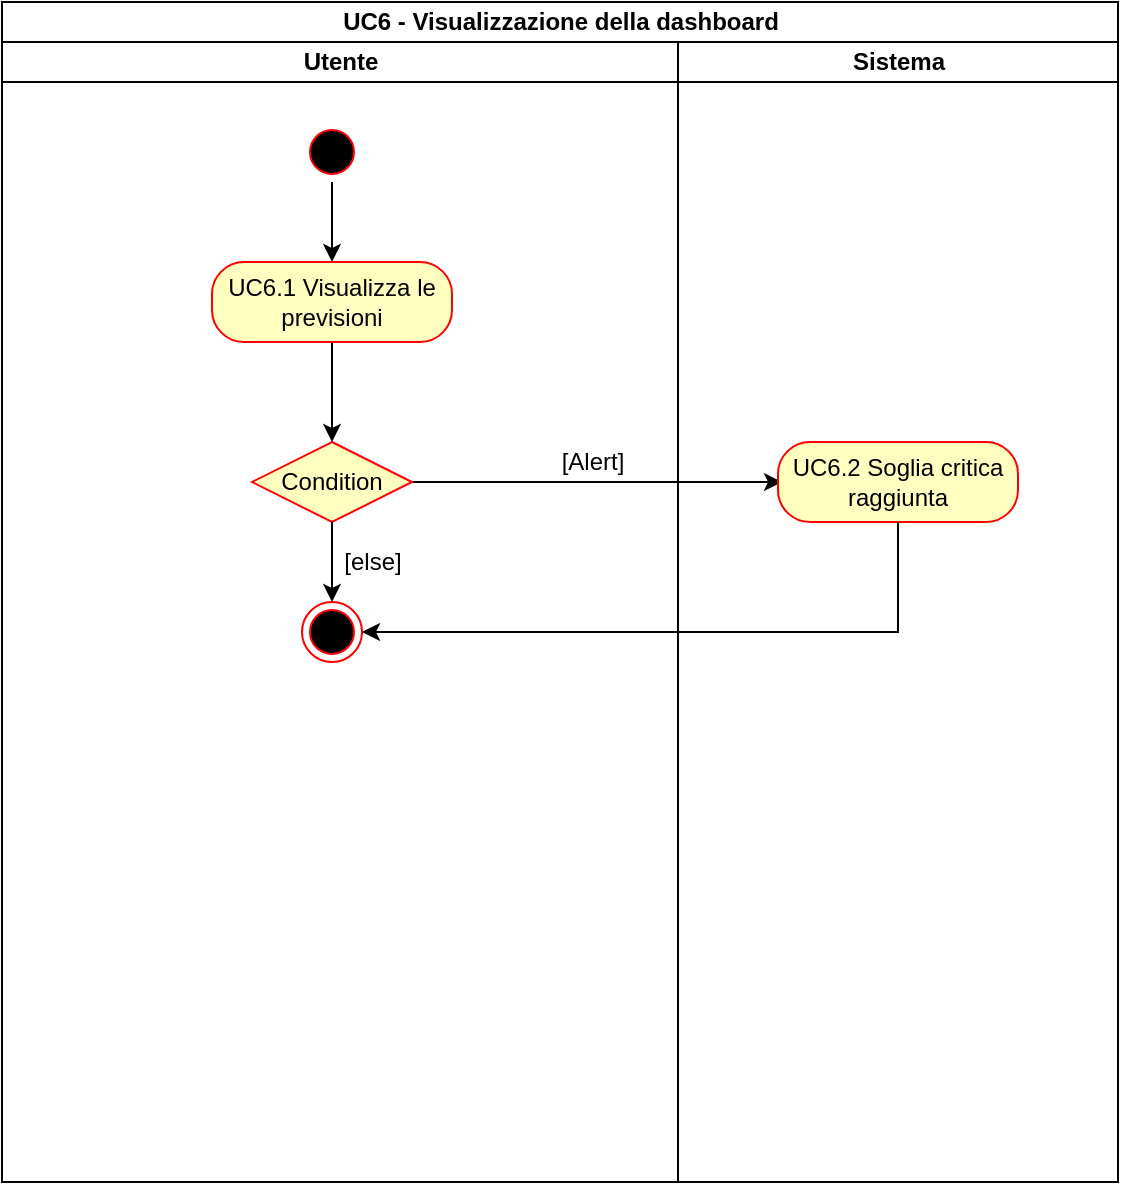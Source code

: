 <mxfile version="13.1.9" type="device"><diagram name="Page-1" id="0783ab3e-0a74-02c8-0abd-f7b4e66b4bec"><mxGraphModel dx="1422" dy="763" grid="1" gridSize="10" guides="1" tooltips="1" connect="1" arrows="1" fold="1" page="1" pageScale="1" pageWidth="850" pageHeight="1100" background="#ffffff" math="0" shadow="0"><root><mxCell id="0"/><mxCell id="1" parent="0"/><mxCell id="Ntg18moD_8Y0460up_3u-81" value="UC6 - Visualizzazione della dashboard" style="swimlane;html=1;childLayout=stackLayout;resizeParent=1;resizeParentMax=0;startSize=20;" vertex="1" parent="1"><mxGeometry x="200" y="40" width="558" height="590" as="geometry"/></mxCell><mxCell id="Ntg18moD_8Y0460up_3u-82" value="Utente" style="swimlane;html=1;startSize=20;" vertex="1" parent="Ntg18moD_8Y0460up_3u-81"><mxGeometry y="20" width="338" height="570" as="geometry"/></mxCell><mxCell id="Ntg18moD_8Y0460up_3u-89" style="edgeStyle=orthogonalEdgeStyle;rounded=0;orthogonalLoop=1;jettySize=auto;html=1;" edge="1" parent="Ntg18moD_8Y0460up_3u-82" source="Ntg18moD_8Y0460up_3u-85" target="Ntg18moD_8Y0460up_3u-87"><mxGeometry relative="1" as="geometry"/></mxCell><mxCell id="Ntg18moD_8Y0460up_3u-95" value="" style="edgeStyle=orthogonalEdgeStyle;rounded=0;orthogonalLoop=1;jettySize=auto;html=1;" edge="1" parent="Ntg18moD_8Y0460up_3u-82" source="Ntg18moD_8Y0460up_3u-90"><mxGeometry relative="1" as="geometry"><mxPoint x="390" y="220" as="targetPoint"/></mxGeometry></mxCell><mxCell id="Ntg18moD_8Y0460up_3u-90" value="Condition" style="rhombus;whiteSpace=wrap;html=1;fillColor=#ffffc0;strokeColor=#ff0000;" vertex="1" parent="Ntg18moD_8Y0460up_3u-82"><mxGeometry x="125" y="200" width="80" height="40" as="geometry"/></mxCell><mxCell id="Ntg18moD_8Y0460up_3u-85" value="" style="ellipse;html=1;shape=startState;fillColor=#000000;strokeColor=#ff0000;" vertex="1" parent="Ntg18moD_8Y0460up_3u-82"><mxGeometry x="150" y="40" width="30" height="30" as="geometry"/></mxCell><mxCell id="Ntg18moD_8Y0460up_3u-93" style="edgeStyle=orthogonalEdgeStyle;rounded=0;orthogonalLoop=1;jettySize=auto;html=1;exitX=0.5;exitY=1;exitDx=0;exitDy=0;" edge="1" parent="Ntg18moD_8Y0460up_3u-82" source="Ntg18moD_8Y0460up_3u-87" target="Ntg18moD_8Y0460up_3u-90"><mxGeometry relative="1" as="geometry"/></mxCell><mxCell id="Ntg18moD_8Y0460up_3u-101" value="" style="ellipse;html=1;shape=endState;fillColor=#000000;strokeColor=#ff0000;" vertex="1" parent="Ntg18moD_8Y0460up_3u-82"><mxGeometry x="150" y="280" width="30" height="30" as="geometry"/></mxCell><mxCell id="Ntg18moD_8Y0460up_3u-87" value="UC6.1 Visualizza le previsioni" style="rounded=1;whiteSpace=wrap;html=1;arcSize=40;fontColor=#000000;fillColor=#ffffc0;strokeColor=#ff0000;" vertex="1" parent="Ntg18moD_8Y0460up_3u-82"><mxGeometry x="105" y="110" width="120" height="40" as="geometry"/></mxCell><mxCell id="Ntg18moD_8Y0460up_3u-103" value="[else]" style="text;html=1;align=center;verticalAlign=middle;resizable=0;points=[];autosize=1;" vertex="1" parent="Ntg18moD_8Y0460up_3u-82"><mxGeometry x="160" y="250" width="50" height="20" as="geometry"/></mxCell><mxCell id="Ntg18moD_8Y0460up_3u-97" value="[Alert]" style="text;html=1;align=center;verticalAlign=middle;resizable=0;points=[];autosize=1;" vertex="1" parent="Ntg18moD_8Y0460up_3u-82"><mxGeometry x="270" y="200" width="50" height="20" as="geometry"/></mxCell><mxCell id="Ntg18moD_8Y0460up_3u-83" value="Sistema" style="swimlane;html=1;startSize=20;" vertex="1" parent="Ntg18moD_8Y0460up_3u-81"><mxGeometry x="338" y="20" width="220" height="570" as="geometry"/></mxCell><mxCell id="Ntg18moD_8Y0460up_3u-98" value="UC6.2 Soglia critica raggiunta" style="rounded=1;whiteSpace=wrap;html=1;arcSize=40;fontColor=#000000;fillColor=#ffffc0;strokeColor=#ff0000;" vertex="1" parent="Ntg18moD_8Y0460up_3u-83"><mxGeometry x="50" y="200" width="120" height="40" as="geometry"/></mxCell><mxCell id="Ntg18moD_8Y0460up_3u-102" style="edgeStyle=orthogonalEdgeStyle;rounded=0;orthogonalLoop=1;jettySize=auto;html=1;exitX=0.5;exitY=1;exitDx=0;exitDy=0;entryX=1;entryY=0.5;entryDx=0;entryDy=0;" edge="1" parent="Ntg18moD_8Y0460up_3u-81" source="Ntg18moD_8Y0460up_3u-98" target="Ntg18moD_8Y0460up_3u-101"><mxGeometry relative="1" as="geometry"/></mxCell><mxCell id="Ntg18moD_8Y0460up_3u-100" style="edgeStyle=orthogonalEdgeStyle;rounded=0;orthogonalLoop=1;jettySize=auto;html=1;exitX=0.5;exitY=1;exitDx=0;exitDy=0;" edge="1" parent="1" source="Ntg18moD_8Y0460up_3u-90"><mxGeometry relative="1" as="geometry"><mxPoint x="365" y="340" as="targetPoint"/></mxGeometry></mxCell></root></mxGraphModel></diagram></mxfile>